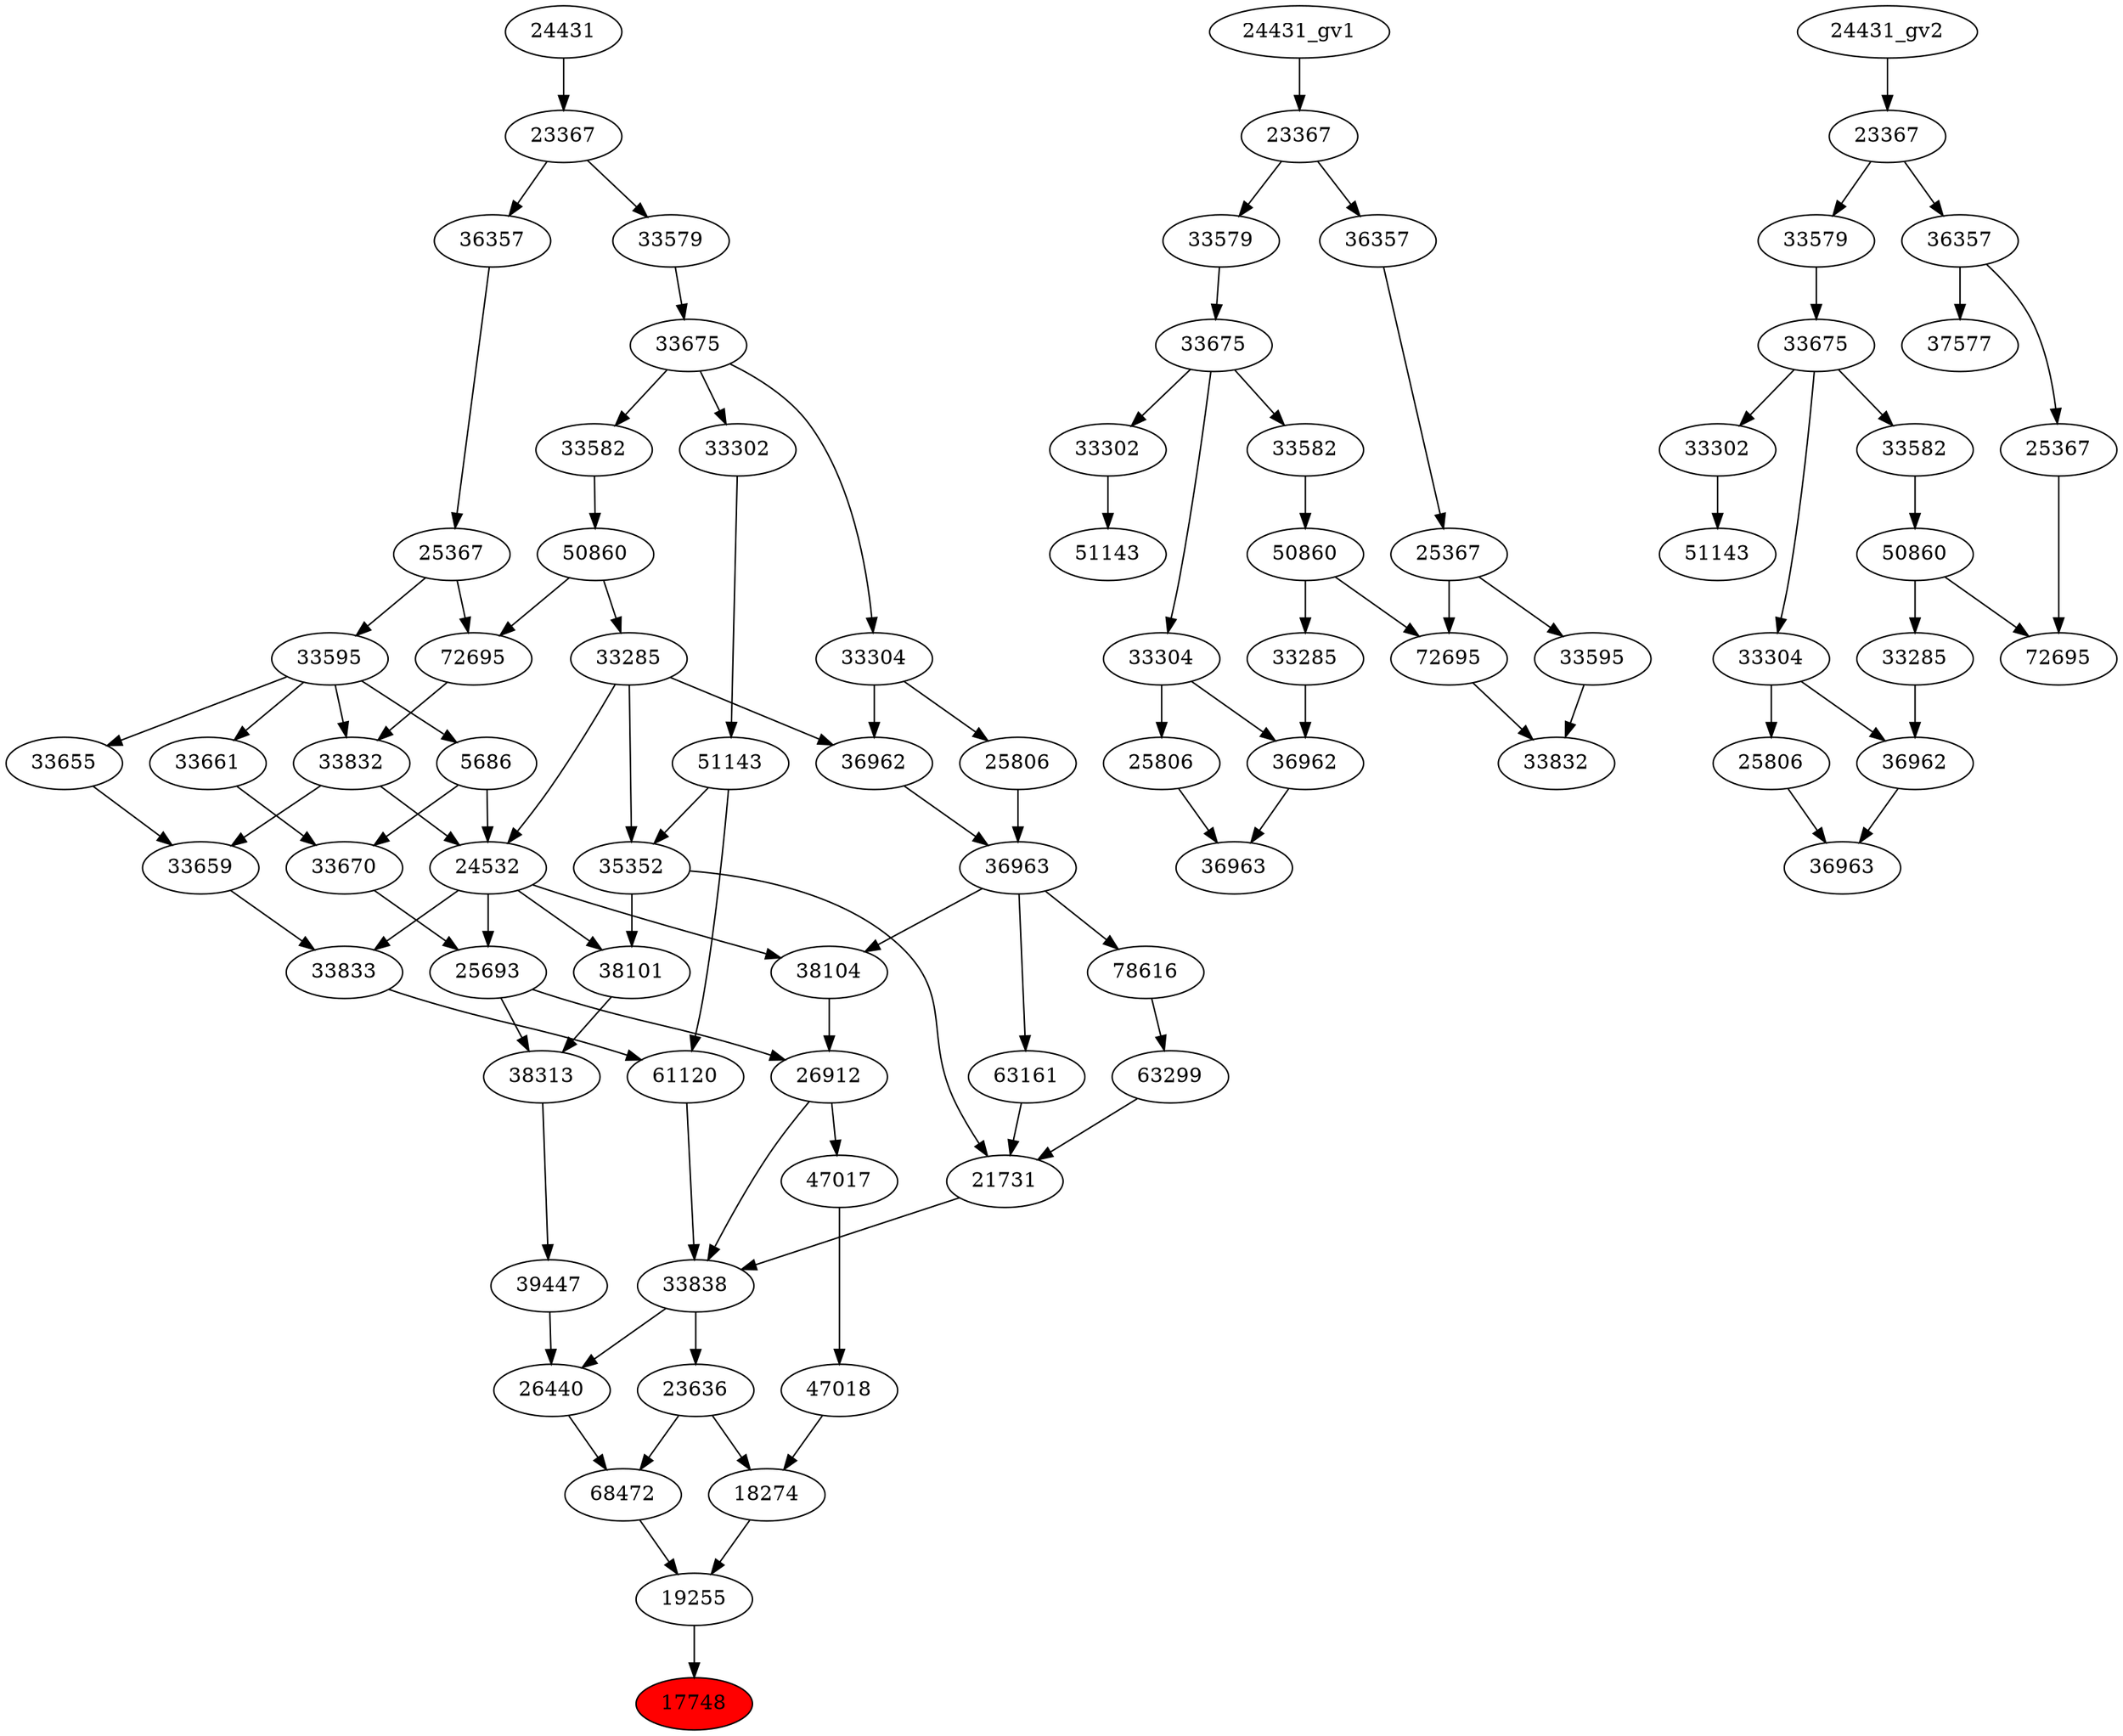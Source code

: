 strict digraph root {
	node [label="\N"];
	{
		node [fillcolor="",
			label="\N",
			style=""
		];
		17748		 [fillcolor=red,
			label=17748,
			style=filled];
		19255		 [label=19255];
		19255 -> 17748;
		18274		 [label=18274];
		18274 -> 19255;
		68472		 [label=68472];
		68472 -> 19255;
		47018		 [label=47018];
		47018 -> 18274;
		23636		 [label=23636];
		23636 -> 18274;
		23636 -> 68472;
		26440		 [label=26440];
		26440 -> 68472;
		47017		 [label=47017];
		47017 -> 47018;
		33838		 [label=33838];
		33838 -> 23636;
		33838 -> 26440;
		39447		 [label=39447];
		39447 -> 26440;
		26912		 [label=26912];
		26912 -> 47017;
		26912 -> 33838;
		21731		 [label=21731];
		21731 -> 33838;
		61120		 [label=61120];
		61120 -> 33838;
		38313		 [label=38313];
		38313 -> 39447;
		38104		 [label=38104];
		38104 -> 26912;
		25693		 [label=25693];
		25693 -> 26912;
		25693 -> 38313;
		35352		 [label=35352];
		35352 -> 21731;
		38101		 [label=38101];
		35352 -> 38101;
		63161		 [label=63161];
		63161 -> 21731;
		63299		 [label=63299];
		63299 -> 21731;
		51143		 [label=51143];
		51143 -> 61120;
		51143 -> 35352;
		33833		 [label=33833];
		33833 -> 61120;
		38101 -> 38313;
		24532		 [label=24532];
		24532 -> 38104;
		24532 -> 25693;
		24532 -> 33833;
		24532 -> 38101;
		36963		 [label=36963];
		36963 -> 38104;
		36963 -> 63161;
		78616		 [label=78616];
		36963 -> 78616;
		33670		 [label=33670];
		33670 -> 25693;
		33285		 [label=33285];
		33285 -> 35352;
		33285 -> 24532;
		36962		 [label=36962];
		33285 -> 36962;
		78616 -> 63299;
		33302		 [label=33302];
		33302 -> 51143;
		33659		 [label=33659];
		33659 -> 33833;
		5686		 [label=5686];
		5686 -> 24532;
		5686 -> 33670;
		33832		 [label=33832];
		33832 -> 24532;
		33832 -> 33659;
		36962 -> 36963;
		25806		 [label=25806];
		25806 -> 36963;
		33661		 [label=33661];
		33661 -> 33670;
		50860		 [label=50860];
		50860 -> 33285;
		72695		 [label=72695];
		50860 -> 72695;
		33675		 [label=33675];
		33675 -> 33302;
		33304		 [label=33304];
		33675 -> 33304;
		33582		 [label=33582];
		33675 -> 33582;
		33655		 [label=33655];
		33655 -> 33659;
		33595		 [label=33595];
		33595 -> 5686;
		33595 -> 33832;
		33595 -> 33661;
		33595 -> 33655;
		72695 -> 33832;
		33304 -> 36962;
		33304 -> 25806;
		33582 -> 50860;
		33579		 [label=33579];
		33579 -> 33675;
		25367		 [label=25367];
		25367 -> 33595;
		25367 -> 72695;
		23367		 [label=23367];
		23367 -> 33579;
		36357		 [label=36357];
		23367 -> 36357;
		36357 -> 25367;
		24431		 [label=24431];
		24431 -> 23367;
	}
	{
		node [label="\N"];
		"51143_gv1"		 [label=51143];
		"33302_gv1"		 [label=33302];
		"33302_gv1" -> "51143_gv1";
		"36963_gv1"		 [label=36963];
		"36962_gv1"		 [label=36962];
		"36962_gv1" -> "36963_gv1";
		"25806_gv1"		 [label=25806];
		"25806_gv1" -> "36963_gv1";
		"33285_gv1"		 [label=33285];
		"33285_gv1" -> "36962_gv1";
		"50860_gv1"		 [label=50860];
		"50860_gv1" -> "33285_gv1";
		"72695_gv1"		 [label=72695];
		"50860_gv1" -> "72695_gv1";
		"33675_gv1"		 [label=33675];
		"33675_gv1" -> "33302_gv1";
		"33304_gv1"		 [label=33304];
		"33675_gv1" -> "33304_gv1";
		"33582_gv1"		 [label=33582];
		"33675_gv1" -> "33582_gv1";
		"33832_gv1"		 [label=33832];
		"72695_gv1" -> "33832_gv1";
		"33595_gv1"		 [label=33595];
		"33595_gv1" -> "33832_gv1";
		"33304_gv1" -> "36962_gv1";
		"33304_gv1" -> "25806_gv1";
		"33582_gv1" -> "50860_gv1";
		"33579_gv1"		 [label=33579];
		"33579_gv1" -> "33675_gv1";
		"25367_gv1"		 [label=25367];
		"25367_gv1" -> "72695_gv1";
		"25367_gv1" -> "33595_gv1";
		"23367_gv1"		 [label=23367];
		"23367_gv1" -> "33579_gv1";
		"36357_gv1"		 [label=36357];
		"23367_gv1" -> "36357_gv1";
		"36357_gv1" -> "25367_gv1";
		"24431_gv1" -> "23367_gv1";
	}
	{
		node [label="\N"];
		"50860_gv2"		 [label=50860];
		"33285_gv2"		 [label=33285];
		"50860_gv2" -> "33285_gv2";
		"72695_gv2"		 [label=72695];
		"50860_gv2" -> "72695_gv2";
		"33582_gv2"		 [label=33582];
		"33582_gv2" -> "50860_gv2";
		"36962_gv2"		 [label=36962];
		"33285_gv2" -> "36962_gv2";
		"51143_gv2"		 [label=51143];
		"33302_gv2"		 [label=33302];
		"33302_gv2" -> "51143_gv2";
		"33675_gv2"		 [label=33675];
		"33675_gv2" -> "33582_gv2";
		"33675_gv2" -> "33302_gv2";
		"33304_gv2"		 [label=33304];
		"33675_gv2" -> "33304_gv2";
		"36963_gv2"		 [label=36963];
		"36962_gv2" -> "36963_gv2";
		"25806_gv2"		 [label=25806];
		"25806_gv2" -> "36963_gv2";
		"33579_gv2"		 [label=33579];
		"33579_gv2" -> "33675_gv2";
		"25367_gv2"		 [label=25367];
		"25367_gv2" -> "72695_gv2";
		"33304_gv2" -> "36962_gv2";
		"33304_gv2" -> "25806_gv2";
		"23367_gv2"		 [label=23367];
		"23367_gv2" -> "33579_gv2";
		"36357_gv2"		 [label=36357];
		"23367_gv2" -> "36357_gv2";
		"36357_gv2" -> "25367_gv2";
		37577		 [label=37577];
		"36357_gv2" -> 37577;
		"24431_gv2" -> "23367_gv2";
	}
}
